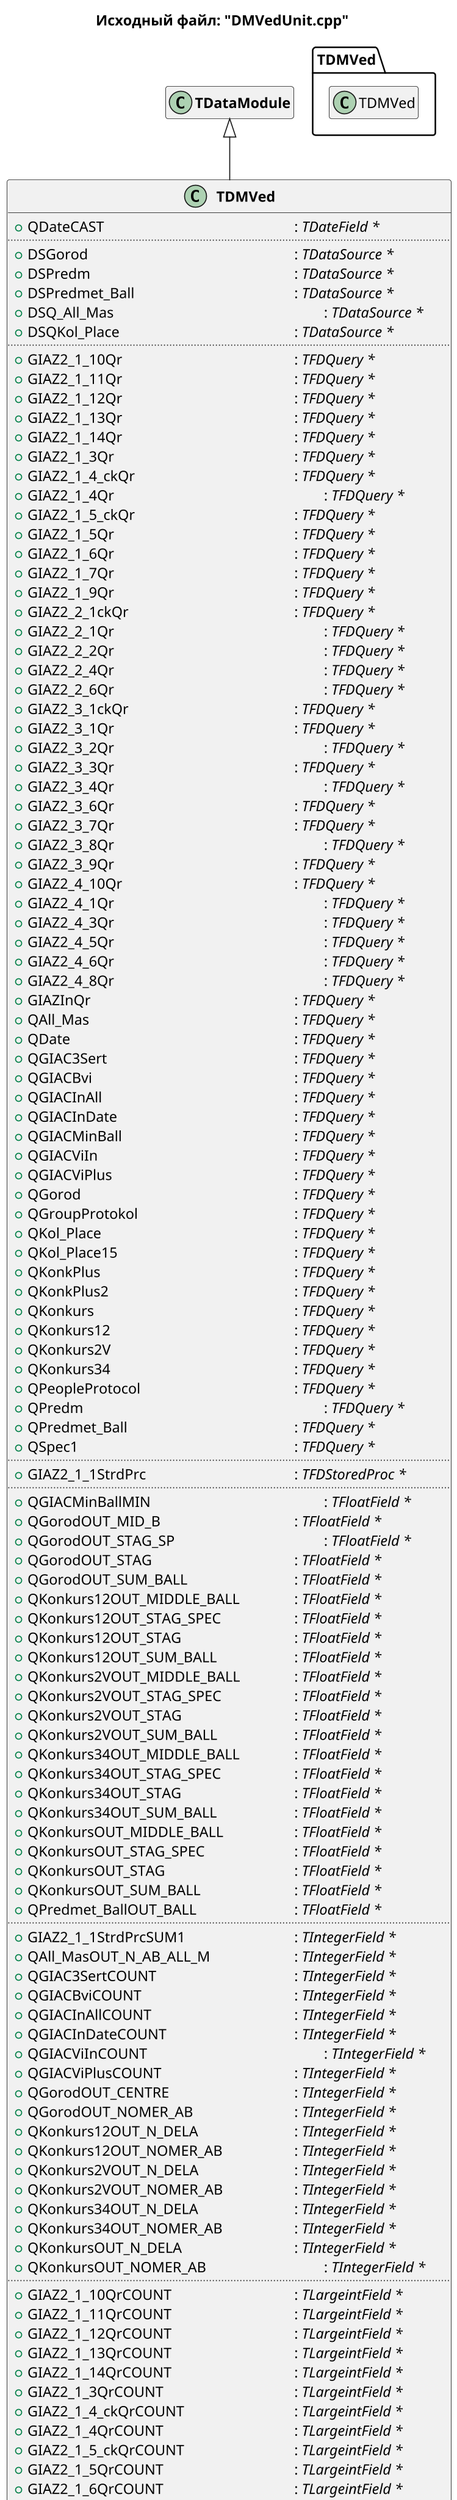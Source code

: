 @startuml DMVedUnit.cpp

title Исходный файл: "DMVedUnit.cpp"

scale 750 width

"<b>TDMVed</b>" -up-|> "<b>TDataModule</b>"

hide "<b>TDataModule</b>" members

class "<b>TDMVed</b>"
{
    + QDateCAST \t\t\t\t\t\t\t: <i>TDateField *</i>
    ..
    + DSGorod \t\t\t\t\t\t\t: <i>TDataSource *</i>
    + DSPredm \t\t\t\t\t\t\t: <i>TDataSource *</i>
    + DSPredmet_Ball \t\t\t\t\t\t: <i>TDataSource *</i>
    + DSQ_All_Mas \t\t\t\t\t\t\t: <i>TDataSource *</i>
    + DSQKol_Place \t\t\t\t\t\t: <i>TDataSource *</i>
    ..
    + GIAZ2_1_10Qr \t\t\t\t\t\t: <i>TFDQuery *</i>
    + GIAZ2_1_11Qr \t\t\t\t\t\t: <i>TFDQuery *</i>
    + GIAZ2_1_12Qr \t\t\t\t\t\t: <i>TFDQuery *</i>
    + GIAZ2_1_13Qr \t\t\t\t\t\t: <i>TFDQuery *</i>
    + GIAZ2_1_14Qr \t\t\t\t\t\t: <i>TFDQuery *</i>
    + GIAZ2_1_3Qr \t\t\t\t\t\t: <i>TFDQuery *</i>
    + GIAZ2_1_4_ckQr \t\t\t\t\t\t: <i>TFDQuery *</i>
    + GIAZ2_1_4Qr \t\t\t\t\t\t\t: <i>TFDQuery *</i>
    + GIAZ2_1_5_ckQr \t\t\t\t\t\t: <i>TFDQuery *</i>
    + GIAZ2_1_5Qr \t\t\t\t\t\t: <i>TFDQuery *</i>
    + GIAZ2_1_6Qr \t\t\t\t\t\t: <i>TFDQuery *</i>
    + GIAZ2_1_7Qr \t\t\t\t\t\t: <i>TFDQuery *</i>
    + GIAZ2_1_9Qr \t\t\t\t\t\t: <i>TFDQuery *</i>
    + GIAZ2_2_1ckQr \t\t\t\t\t\t: <i>TFDQuery *</i>
    + GIAZ2_2_1Qr \t\t\t\t\t\t\t: <i>TFDQuery *</i>
    + GIAZ2_2_2Qr \t\t\t\t\t\t\t: <i>TFDQuery *</i>
    + GIAZ2_2_4Qr \t\t\t\t\t\t\t: <i>TFDQuery *</i>
    + GIAZ2_2_6Qr \t\t\t\t\t\t\t: <i>TFDQuery *</i>
    + GIAZ2_3_1ckQr \t\t\t\t\t\t: <i>TFDQuery *</i>
    + GIAZ2_3_1Qr \t\t\t\t\t\t: <i>TFDQuery *</i>
    + GIAZ2_3_2Qr \t\t\t\t\t\t\t: <i>TFDQuery *</i>
    + GIAZ2_3_3Qr \t\t\t\t\t\t: <i>TFDQuery *</i>
    + GIAZ2_3_4Qr \t\t\t\t\t\t\t: <i>TFDQuery *</i>
    + GIAZ2_3_6Qr \t\t\t\t\t\t: <i>TFDQuery *</i>
    + GIAZ2_3_7Qr \t\t\t\t\t\t: <i>TFDQuery *</i>
    + GIAZ2_3_8Qr \t\t\t\t\t\t\t: <i>TFDQuery *</i>
    + GIAZ2_3_9Qr \t\t\t\t\t\t: <i>TFDQuery *</i>
    + GIAZ2_4_10Qr \t\t\t\t\t\t: <i>TFDQuery *</i>
    + GIAZ2_4_1Qr \t\t\t\t\t\t\t: <i>TFDQuery *</i>
    + GIAZ2_4_3Qr \t\t\t\t\t\t\t: <i>TFDQuery *</i>
    + GIAZ2_4_5Qr \t\t\t\t\t\t\t: <i>TFDQuery *</i>
    + GIAZ2_4_6Qr \t\t\t\t\t\t\t: <i>TFDQuery *</i>
    + GIAZ2_4_8Qr \t\t\t\t\t\t\t: <i>TFDQuery *</i>
    + GIAZInQr \t\t\t\t\t\t\t: <i>TFDQuery *</i>
    + QAll_Mas \t\t\t\t\t\t\t: <i>TFDQuery *</i>
    + QDate \t\t\t\t\t\t\t\t: <i>TFDQuery *</i>
    + QGIAC3Sert \t\t\t\t\t\t\t: <i>TFDQuery *</i>
    + QGIACBvi \t\t\t\t\t\t\t: <i>TFDQuery *</i>
    + QGIACInAll \t\t\t\t\t\t\t: <i>TFDQuery *</i>
    + QGIACInDate \t\t\t\t\t\t: <i>TFDQuery *</i>
    + QGIACMinBall \t\t\t\t\t\t: <i>TFDQuery *</i>
    + QGIACViIn \t\t\t\t\t\t\t: <i>TFDQuery *</i>
    + QGIACViPlus \t\t\t\t\t\t\t: <i>TFDQuery *</i>
    + QGorod \t\t\t\t\t\t\t\t: <i>TFDQuery *</i>
    + QGroupProtokol \t\t\t\t\t\t: <i>TFDQuery *</i>
    + QKol_Place \t\t\t\t\t\t\t: <i>TFDQuery *</i>
    + QKol_Place15 \t\t\t\t\t\t: <i>TFDQuery *</i>
    + QKonkPlus \t\t\t\t\t\t\t: <i>TFDQuery *</i>
    + QKonkPlus2 \t\t\t\t\t\t\t: <i>TFDQuery *</i>
    + QKonkurs \t\t\t\t\t\t\t: <i>TFDQuery *</i>
    + QKonkurs12 \t\t\t\t\t\t\t: <i>TFDQuery *</i>
    + QKonkurs2V \t\t\t\t\t\t\t: <i>TFDQuery *</i>
    + QKonkurs34 \t\t\t\t\t\t\t: <i>TFDQuery *</i>
    + QPeopleProtocol \t\t\t\t\t\t: <i>TFDQuery *</i>
    + QPredm \t\t\t\t\t\t\t\t: <i>TFDQuery *</i>
    + QPredmet_Ball \t\t\t\t\t\t: <i>TFDQuery *</i>
    + QSpec1 \t\t\t\t\t\t\t\t: <i>TFDQuery *</i>
    ..
    + GIAZ2_1_1StrdPrc \t\t\t\t\t: <i>TFDStoredProc *</i>
    ..
    + QGIACMinBallMIN \t\t\t\t\t\t: <i>TFloatField *</i>
    + QGorodOUT_MID_B \t\t\t\t\t: <i>TFloatField *</i>
    + QGorodOUT_STAG_SP \t\t\t\t\t: <i>TFloatField *</i>
    + QGorodOUT_STAG \t\t\t\t\t: <i>TFloatField *</i>
    + QGorodOUT_SUM_BALL \t\t\t\t: <i>TFloatField *</i>
    + QKonkurs12OUT_MIDDLE_BALL \t\t: <i>TFloatField *</i>
    + QKonkurs12OUT_STAG_SPEC \t\t\t: <i>TFloatField *</i>
    + QKonkurs12OUT_STAG \t\t\t\t: <i>TFloatField *</i>
    + QKonkurs12OUT_SUM_BALL \t\t\t: <i>TFloatField *</i>
    + QKonkurs2VOUT_MIDDLE_BALL \t\t: <i>TFloatField *</i>
    + QKonkurs2VOUT_STAG_SPEC \t\t\t: <i>TFloatField *</i>
    + QKonkurs2VOUT_STAG \t\t\t\t: <i>TFloatField *</i>
    + QKonkurs2VOUT_SUM_BALL \t\t\t: <i>TFloatField *</i>
    + QKonkurs34OUT_MIDDLE_BALL \t\t: <i>TFloatField *</i>
    + QKonkurs34OUT_STAG_SPEC \t\t\t: <i>TFloatField *</i>
    + QKonkurs34OUT_STAG \t\t\t\t: <i>TFloatField *</i>
    + QKonkurs34OUT_SUM_BALL \t\t\t: <i>TFloatField *</i>
    + QKonkursOUT_MIDDLE_BALL \t\t\t: <i>TFloatField *</i>
    + QKonkursOUT_STAG_SPEC \t\t\t: <i>TFloatField *</i>
    + QKonkursOUT_STAG \t\t\t\t\t: <i>TFloatField *</i>
    + QKonkursOUT_SUM_BALL \t\t\t\t: <i>TFloatField *</i>
    + QPredmet_BallOUT_BALL \t\t\t\t: <i>TFloatField *</i>
    ..
    + GIAZ2_1_1StrdPrcSUM1 \t\t\t\t: <i>TIntegerField *</i>
    + QAll_MasOUT_N_AB_ALL_M \t\t\t: <i>TIntegerField *</i>
    + QGIAC3SertCOUNT \t\t\t\t\t: <i>TIntegerField *</i>
    + QGIACBviCOUNT \t\t\t\t\t\t: <i>TIntegerField *</i>
    + QGIACInAllCOUNT \t\t\t\t\t: <i>TIntegerField *</i>
    + QGIACInDateCOUNT \t\t\t\t\t: <i>TIntegerField *</i>
    + QGIACViInCOUNT \t\t\t\t\t\t: <i>TIntegerField *</i>
    + QGIACViPlusCOUNT \t\t\t\t\t: <i>TIntegerField *</i>
    + QGorodOUT_CENTRE \t\t\t\t\t: <i>TIntegerField *</i>
    + QGorodOUT_NOMER_AB \t\t\t\t: <i>TIntegerField *</i>
    + QKonkurs12OUT_N_DELA \t\t\t\t: <i>TIntegerField *</i>
    + QKonkurs12OUT_NOMER_AB \t\t\t: <i>TIntegerField *</i>
    + QKonkurs2VOUT_N_DELA \t\t\t\t: <i>TIntegerField *</i>
    + QKonkurs2VOUT_NOMER_AB \t\t\t: <i>TIntegerField *</i>
    + QKonkurs34OUT_N_DELA \t\t\t\t: <i>TIntegerField *</i>
    + QKonkurs34OUT_NOMER_AB \t\t\t: <i>TIntegerField *</i>
    + QKonkursOUT_N_DELA \t\t\t\t: <i>TIntegerField *</i>
    + QKonkursOUT_NOMER_AB \t\t\t\t: <i>TIntegerField *</i>
    ..
    + GIAZ2_1_10QrCOUNT \t\t\t\t\t: <i>TLargeintField *</i>
    + GIAZ2_1_11QrCOUNT \t\t\t\t\t: <i>TLargeintField *</i>
    + GIAZ2_1_12QrCOUNT \t\t\t\t\t: <i>TLargeintField *</i>
    + GIAZ2_1_13QrCOUNT \t\t\t\t\t: <i>TLargeintField *</i>
    + GIAZ2_1_14QrCOUNT \t\t\t\t\t: <i>TLargeintField *</i>
    + GIAZ2_1_3QrCOUNT \t\t\t\t\t: <i>TLargeintField *</i>
    + GIAZ2_1_4_ckQrCOUNT \t\t\t\t: <i>TLargeintField *</i>
    + GIAZ2_1_4QrCOUNT \t\t\t\t\t: <i>TLargeintField *</i>
    + GIAZ2_1_5_ckQrCOUNT \t\t\t\t: <i>TLargeintField *</i>
    + GIAZ2_1_5QrCOUNT \t\t\t\t\t: <i>TLargeintField *</i>
    + GIAZ2_1_6QrCOUNT \t\t\t\t\t: <i>TLargeintField *</i>
    + GIAZ2_1_7QrCOUNT \t\t\t\t\t: <i>TLargeintField *</i>
    + GIAZ2_1_9QrCOUNT \t\t\t\t\t: <i>TLargeintField *</i>
    + GIAZ2_2_1ckQrCOUNT \t\t\t\t: <i>TLargeintField *</i>
    + GIAZ2_2_1QrCOUNT \t\t\t\t\t: <i>TLargeintField *</i>
    + GIAZ2_2_2QrCOUNT \t\t\t\t\t: <i>TLargeintField *</i>
    + GIAZ2_2_4QrCOUNT \t\t\t\t\t: <i>TLargeintField *</i>
    + GIAZ2_2_6QrCOUNT \t\t\t\t\t: <i>TLargeintField *</i>
    + GIAZ2_3_1ckQrCOUNT \t\t\t\t: <i>TLargeintField *</i>
    + GIAZ2_3_1QrCOUNT \t\t\t\t\t: <i>TLargeintField *</i>
    + GIAZ2_3_2QrCOUNT \t\t\t\t\t: <i>TLargeintField *</i>
    + GIAZ2_3_3QrCOUNT \t\t\t\t\t: <i>TLargeintField *</i>
    + GIAZ2_3_4QrCOUNT \t\t\t\t\t: <i>TLargeintField *</i>
    + GIAZ2_3_6QrCOUNT \t\t\t\t\t: <i>TLargeintField *</i>
    + GIAZ2_3_7QrCOUNT \t\t\t\t\t: <i>TLargeintField *</i>
    + GIAZ2_3_8QrCOUNT \t\t\t\t\t: <i>TLargeintField *</i>
    + GIAZ2_3_9QrCOUNT \t\t\t\t\t: <i>TLargeintField *</i>
    + GIAZ2_4_10QrCOUNT \t\t\t\t\t: <i>TLargeintField *</i>
    + GIAZ2_4_1QrCOUNT \t\t\t\t\t: <i>TLargeintField *</i>
    + GIAZ2_4_3QrCOUNT \t\t\t\t\t: <i>TLargeintField *</i>
    + GIAZ2_4_5QrCOUNT \t\t\t\t\t: <i>TLargeintField *</i>
    + GIAZ2_4_6QrCOUNT \t\t\t\t\t: <i>TLargeintField *</i>
    + GIAZ2_4_8QrCOUNT \t\t\t\t\t: <i>TLargeintField *</i>
    + GIAZInQrCOUNT \t\t\t\t\t\t: <i>TLargeintField *</i>
    + QKonkPlus2COUNT \t\t\t\t\t: <i>TLargeintField *</i>
    + QKonkPlusCOUNT \t\t\t\t\t: <i>TLargeintField *</i>
    ..
    + QGorodOUT_COPY_AT \t\t\t\t: <i>TSmallintField *</i>
    + QGorodOUT_N_CK \t\t\t\t\t: <i>TSmallintField *</i>
    + QGorodOUT_N_DELO \t\t\t\t\t: <i>TSmallintField *</i>
    + QGorodOUT_REGION \t\t\t\t\t: <i>TSmallintField *</i>
    + QGorodOUT_WHEN_E_M \t\t\t\t: <i>TSmallintField *</i>
    + QGorodOUT_WHEN_E_S \t\t\t\t: <i>TSmallintField *</i>
    + QGroupProtokolN_COUNT \t\t\t\t: <i>TSmallintField *</i>
    + QGroupProtokolN_FAC \t\t\t\t: <i>TSmallintField *</i>
    + QGroupProtokolN_GROUP \t\t\t\t: <i>TSmallintField *</i>
    + QGroupProtokolN_SPECIALIZ \t\t\t: <i>TSmallintField *</i>
    + QGroupProtokolVID_EDU \t\t\t\t: <i>TSmallintField *</i>
    + QKol_Place15KOL_PLACE \t\t\t\t: <i>TSmallintField *</i>
    + QKol_PlaceKOL_PLACE \t\t\t\t: <i>TSmallintField *</i>
    + QKol_PlaceTEXT \t\t\t\t\t\t: <i>TSmallintField *</i>
    + QKonkurs12OUT_CATEGORY_AB \t\t: <i>TSmallintField *</i>
    + QKonkurs12OUT_KONKURS \t\t\t: <i>TSmallintField *</i>
    + QKonkurs12OUT_N_CK \t\t\t\t: <i>TSmallintField *</i>
    + QKonkurs12OUT_N_SPECIALIZ \t\t\t: <i>TSmallintField *</i>
    + QKonkurs12OUT_TERM_EDU \t\t\t: <i>TSmallintField *</i>
    + QKonkurs12OUT_WHEN_EDU_MIDDLE \t: <i>TSmallintField *</i>
    + QKonkurs12OUT_WHEN_EDU_SPEC \t\t: <i>TSmallintField *</i>
    + QKonkurs2VOUT_CATEGORY_AB \t\t: <i>TSmallintField *</i>
    + QKonkurs2VOUT_KONKURS \t\t\t: <i>TSmallintField *</i>
    + QKonkurs2VOUT_N_CK \t\t\t\t: <i>TSmallintField *</i>
    + QKonkurs2VOUT_TERM_EDU \t\t\t: <i>TSmallintField *</i>
    + QKonkurs2VOUT_WHEN_EDU_MIDDLE \t: <i>TSmallintField *</i>
    + QKonkurs2VOUT_WHEN_EDU_SPEC \t\t: <i>TSmallintField *</i>
    + QKonkurs34OUT_CATEGORY_AB \t\t: <i>TSmallintField *</i>
    + QKonkurs34OUT_KONKURS \t\t\t: <i>TSmallintField *</i>
    + QKonkurs34OUT_N_CK \t\t\t\t: <i>TSmallintField *</i>
    + QKonkurs34OUT_N_SPECIALIZ \t\t\t: <i>TSmallintField *</i>
    + QKonkurs34OUT_TERM_EDU \t\t\t: <i>TSmallintField *</i>
    + QKonkurs34OUT_WHEN_EDU_MIDDLE \t: <i>TSmallintField *</i>
    + QKonkurs34OUT_WHEN_EDU_SPEC \t\t: <i>TSmallintField *</i>
    + QKonkursOUT_CATEGORY_AB \t\t\t: <i>TSmallintField *</i>
    + QKonkursOUT_KONKURS \t\t\t\t: <i>TSmallintField *</i>
    + QKonkursOUT_N_CK \t\t\t\t\t: <i>TSmallintField *</i>
    + QKonkursOUT_TERM_EDU \t\t\t\t: <i>TSmallintField *</i>
    + QKonkursOUT_WHEN_EDU_MIDDLE \t\t: <i>TSmallintField *</i>
    + QKonkursOUT_WHEN_EDU_SPEC \t\t: <i>TSmallintField *</i>
    + QPredmet_BallOUT_N_PREDMET \t\t: <i>TSmallintField *</i>
    + QSpec1N_SPECIALIZ \t\t\t\t\t: <i>TSmallintField *</i>
    ..
    + QGorodOUT_DATE_R \t\t\t\t\t: <i>TSQLTimeStampField *</i>
    + QKonkurs12OUT_DATE_R \t\t\t\t: <i>TSQLTimeStampField *</i>
    + QKonkurs2VOUT_DATE_R \t\t\t\t: <i>TSQLTimeStampField *</i>
    + QKonkurs34OUT_DATE_R \t\t\t\t: <i>TSQLTimeStampField *</i>
    + QKonkursOUT_DATE_R \t\t\t\t: <i>TSQLTimeStampField *</i>
    + QPeopleProtocolDATE_R \t\t\t\t: <i>TSQLTimeStampField *</i>
    ..
    + QGorodOUT_ADDRESS \t\t\t\t: <i>TStringField *</i>
    + QGorodOUT_F \t\t\t\t\t\t: <i>TStringField *</i>
    + QGorodOUT_FIO \t\t\t\t\t\t: <i>TStringField *</i>
    + QGorodOUT_N \t\t\t\t\t\t: <i>TStringField *</i>
    + QGorodOUT_NAME_E_M \t\t\t\t: <i>TStringField *</i>
    + QGorodOUT_NAME_E_S \t\t\t\t: <i>TStringField *</i>
    + QGorodOUT_O \t\t\t\t\t\t: <i>TStringField *</i>
    + QGorodOUT_POL \t\t\t\t\t\t: <i>TStringField *</i>
    + QGorodOUT_PRIV \t\t\t\t\t: <i>TStringField *</i>
    + QGorodOUT_SPORT \t\t\t\t\t: <i>TStringField *</i>
    + QGorodOUT_V_K \t\t\t\t\t\t: <i>TStringField *</i>
    + QGorodOUT_WITHOUT \t\t\t\t: <i>TStringField *</i>
    + QGroupProtokolDESCRIBE \t\t\t: <i>TStringField *</i>
    + QGroupProtokolNOM_GROUP \t\t\t: <i>TStringField *</i>
    + QKonkurs12OUT_ADDRESS_BEFORE \t: <i>TStringField *</i>
    + QKonkurs12OUT_FIO \t\t\t\t\t: <i>TStringField *</i>
    + QKonkurs12OUT_NAME_EDU_MIDDLE \t: <i>TStringField *</i>
    + QKonkurs12OUT_NAME_EDU_SPEC \t\t: <i>TStringField *</i>
    + QKonkurs12OUT_POL \t\t\t\t\t: <i>TStringField *</i>
    + QKonkurs12OUT_SPORT_CATEGORY \t: <i>TStringField *</i>
    + QKonkurs2VOUT_ADDRESS_BEFORE \t: <i>TStringField *</i>
    + QKonkurs2VOUT_FIO \t\t\t\t\t: <i>TStringField *</i>
    + QKonkurs2VOUT_NAME_EDU_MIDDLE \t: <i>TStringField *</i>
    + QKonkurs2VOUT_NAME_EDU_SPEC \t\t: <i>TStringField *</i>
    + QKonkurs2VOUT_POL \t\t\t\t\t: <i>TStringField *</i>
    + QKonkurs2VOUT_SPORT_CATEGORY \t: <i>TStringField *</i>
    + QKonkurs34OUT_ADDRESS_BEFORE \t: <i>TStringField *</i>
    + QKonkurs34OUT_FIO \t\t\t\t\t: <i>TStringField *</i>
    + QKonkurs34OUT_NAME_EDU_MIDDLE \t: <i>TStringField *</i>
    + QKonkurs34OUT_NAME_EDU_SPEC \t\t: <i>TStringField *</i>
    + QKonkurs34OUT_POL \t\t\t\t\t: <i>TStringField *</i>
    + QKonkurs34OUT_SPORT_CATEGORY \t: <i>TStringField *</i>
    + QKonkursOUT_ADDRESS_BEFORE \t\t: <i>TStringField *</i>
    + QKonkursOUT_FIO \t\t\t\t\t: <i>TStringField *</i>
    + QKonkursOUT_NAME_EDU_MIDDLE \t\t: <i>TStringField *</i>
    + QKonkursOUT_NAME_EDU_SPEC \t\t: <i>TStringField *</i>
    + QKonkursOUT_POL \t\t\t\t\t: <i>TStringField *</i>
    + QKonkursOUT_SPORT_CATEGORY \t\t: <i>TStringField *</i>
    + QPeopleProtocolFIO \t\t\t\t\t: <i>TStringField *</i>
    + QPeopleProtocolNOM_GROUP \t\t\t: <i>TStringField *</i>
    + QPeopleProtocolPOL \t\t\t\t\t: <i>TStringField *</i>
    + QPredmet_BallOUT_TEXT_PREDMET \t: <i>TStringField *</i>
    + QPredmTEXT_PREDMET \t\t\t\t: <i>TStringField *</i>
    --
    
    + <b>TDMVed (Owner \t: <i>TComponent *</i>)</b>

}

package TDMVed <<Folder>>
{
    class TDMVed
    hide  TDMVed members
}

@enduml